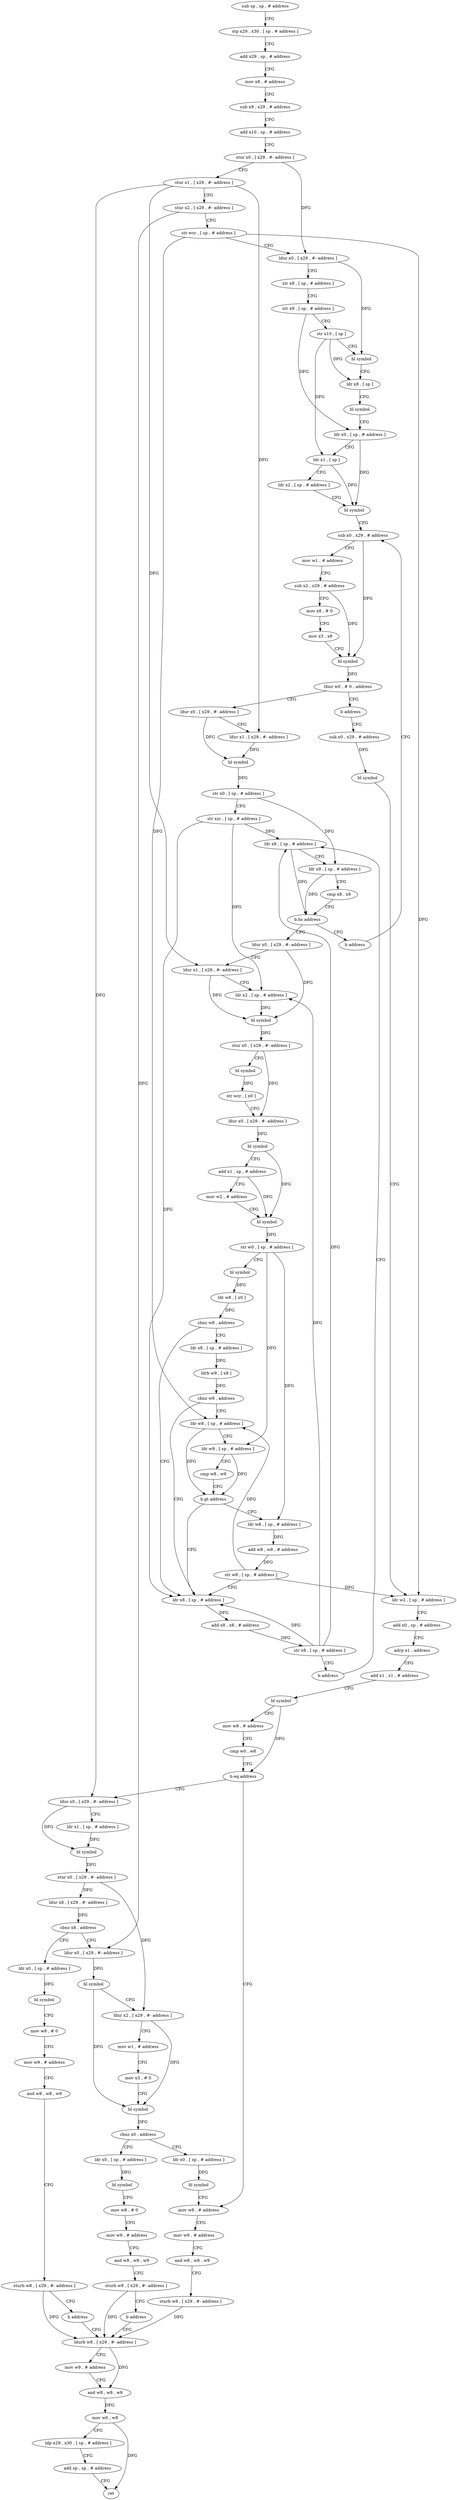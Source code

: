 digraph "func" {
"95676" [label = "sub sp , sp , # address" ]
"95680" [label = "stp x29 , x30 , [ sp , # address ]" ]
"95684" [label = "add x29 , sp , # address" ]
"95688" [label = "mov x8 , # address" ]
"95692" [label = "sub x9 , x29 , # address" ]
"95696" [label = "add x10 , sp , # address" ]
"95700" [label = "stur x0 , [ x29 , #- address ]" ]
"95704" [label = "stur x1 , [ x29 , #- address ]" ]
"95708" [label = "stur x2 , [ x29 , #- address ]" ]
"95712" [label = "str wzr , [ sp , # address ]" ]
"95716" [label = "ldur x0 , [ x29 , #- address ]" ]
"95720" [label = "str x8 , [ sp , # address ]" ]
"95724" [label = "str x9 , [ sp , # address ]" ]
"95728" [label = "str x10 , [ sp ]" ]
"95732" [label = "bl symbol" ]
"95736" [label = "ldr x8 , [ sp ]" ]
"95740" [label = "bl symbol" ]
"95744" [label = "ldr x0 , [ sp , # address ]" ]
"95748" [label = "ldr x1 , [ sp ]" ]
"95752" [label = "ldr x2 , [ sp , # address ]" ]
"95756" [label = "bl symbol" ]
"95760" [label = "sub x0 , x29 , # address" ]
"95792" [label = "ldur x0 , [ x29 , #- address ]" ]
"95796" [label = "ldur x1 , [ x29 , #- address ]" ]
"95800" [label = "bl symbol" ]
"95804" [label = "str x0 , [ sp , # address ]" ]
"95808" [label = "str xzr , [ sp , # address ]" ]
"95812" [label = "ldr x8 , [ sp , # address ]" ]
"95788" [label = "b address" ]
"95952" [label = "sub x0 , x29 , # address" ]
"95948" [label = "b address" ]
"95828" [label = "ldur x0 , [ x29 , #- address ]" ]
"95832" [label = "ldur x1 , [ x29 , #- address ]" ]
"95836" [label = "ldr x2 , [ sp , # address ]" ]
"95840" [label = "bl symbol" ]
"95844" [label = "stur x0 , [ x29 , #- address ]" ]
"95848" [label = "bl symbol" ]
"95852" [label = "str wzr , [ x0 ]" ]
"95856" [label = "ldur x0 , [ x29 , #- address ]" ]
"95860" [label = "bl symbol" ]
"95864" [label = "add x1 , sp , # address" ]
"95868" [label = "mov w2 , # address" ]
"95872" [label = "bl symbol" ]
"95876" [label = "str w0 , [ sp , # address ]" ]
"95880" [label = "bl symbol" ]
"95884" [label = "ldr w8 , [ x0 ]" ]
"95888" [label = "cbnz w8 , address" ]
"95932" [label = "ldr x8 , [ sp , # address ]" ]
"95892" [label = "ldr x8 , [ sp , # address ]" ]
"95956" [label = "bl symbol" ]
"95960" [label = "ldr w2 , [ sp , # address ]" ]
"95964" [label = "add x0 , sp , # address" ]
"95968" [label = "adrp x1 , address" ]
"95972" [label = "add x1 , x1 , # address" ]
"95976" [label = "bl symbol" ]
"95980" [label = "mov w8 , # address" ]
"95984" [label = "cmp w0 , w8" ]
"95988" [label = "b.eq address" ]
"96108" [label = "mov w8 , # address" ]
"95992" [label = "ldur x0 , [ x29 , #- address ]" ]
"95764" [label = "mov w1 , # address" ]
"95768" [label = "sub x2 , x29 , # address" ]
"95772" [label = "mov x8 , # 0" ]
"95776" [label = "mov x3 , x8" ]
"95780" [label = "bl symbol" ]
"95784" [label = "tbnz w0 , # 0 , address" ]
"95936" [label = "add x8 , x8 , # address" ]
"95940" [label = "str x8 , [ sp , # address ]" ]
"95944" [label = "b address" ]
"95896" [label = "ldrb w9 , [ x8 ]" ]
"95900" [label = "cbnz w9 , address" ]
"95904" [label = "ldr w8 , [ sp , # address ]" ]
"96112" [label = "mov w9 , # address" ]
"96116" [label = "and w8 , w8 , w9" ]
"96120" [label = "sturb w8 , [ x29 , #- address ]" ]
"96124" [label = "ldurb w8 , [ x29 , #- address ]" ]
"95996" [label = "ldr x1 , [ sp , # address ]" ]
"96000" [label = "bl symbol" ]
"96004" [label = "stur x0 , [ x29 , #- address ]" ]
"96008" [label = "ldur x8 , [ x29 , #- address ]" ]
"96012" [label = "cbnz x8 , address" ]
"96044" [label = "ldur x0 , [ x29 , #- address ]" ]
"96016" [label = "ldr x0 , [ sp , # address ]" ]
"95816" [label = "ldr x9 , [ sp , # address ]" ]
"95820" [label = "cmp x8 , x9" ]
"95824" [label = "b.hs address" ]
"95908" [label = "ldr w9 , [ sp , # address ]" ]
"95912" [label = "cmp w8 , w9" ]
"95916" [label = "b.gt address" ]
"95920" [label = "ldr w8 , [ sp , # address ]" ]
"96048" [label = "bl symbol" ]
"96052" [label = "ldur x2 , [ x29 , #- address ]" ]
"96056" [label = "mov w1 , # address" ]
"96060" [label = "mov x3 , # 0" ]
"96064" [label = "bl symbol" ]
"96068" [label = "cbnz x0 , address" ]
"96100" [label = "ldr x0 , [ sp , # address ]" ]
"96072" [label = "ldr x0 , [ sp , # address ]" ]
"96020" [label = "bl symbol" ]
"96024" [label = "mov w8 , # 0" ]
"96028" [label = "mov w9 , # address" ]
"96032" [label = "and w8 , w8 , w9" ]
"96036" [label = "sturb w8 , [ x29 , #- address ]" ]
"96040" [label = "b address" ]
"95924" [label = "add w8 , w8 , # address" ]
"95928" [label = "str w8 , [ sp , # address ]" ]
"96104" [label = "bl symbol" ]
"96076" [label = "bl symbol" ]
"96080" [label = "mov w8 , # 0" ]
"96084" [label = "mov w9 , # address" ]
"96088" [label = "and w8 , w8 , w9" ]
"96092" [label = "sturb w8 , [ x29 , #- address ]" ]
"96096" [label = "b address" ]
"96128" [label = "mov w9 , # address" ]
"96132" [label = "and w8 , w8 , w9" ]
"96136" [label = "mov w0 , w8" ]
"96140" [label = "ldp x29 , x30 , [ sp , # address ]" ]
"96144" [label = "add sp , sp , # address" ]
"96148" [label = "ret" ]
"95676" -> "95680" [ label = "CFG" ]
"95680" -> "95684" [ label = "CFG" ]
"95684" -> "95688" [ label = "CFG" ]
"95688" -> "95692" [ label = "CFG" ]
"95692" -> "95696" [ label = "CFG" ]
"95696" -> "95700" [ label = "CFG" ]
"95700" -> "95704" [ label = "CFG" ]
"95700" -> "95716" [ label = "DFG" ]
"95704" -> "95708" [ label = "CFG" ]
"95704" -> "95796" [ label = "DFG" ]
"95704" -> "95832" [ label = "DFG" ]
"95704" -> "95992" [ label = "DFG" ]
"95708" -> "95712" [ label = "CFG" ]
"95708" -> "96044" [ label = "DFG" ]
"95712" -> "95716" [ label = "CFG" ]
"95712" -> "95960" [ label = "DFG" ]
"95712" -> "95904" [ label = "DFG" ]
"95716" -> "95720" [ label = "CFG" ]
"95716" -> "95732" [ label = "DFG" ]
"95720" -> "95724" [ label = "CFG" ]
"95724" -> "95728" [ label = "CFG" ]
"95724" -> "95744" [ label = "DFG" ]
"95728" -> "95732" [ label = "CFG" ]
"95728" -> "95736" [ label = "DFG" ]
"95728" -> "95748" [ label = "DFG" ]
"95732" -> "95736" [ label = "CFG" ]
"95736" -> "95740" [ label = "CFG" ]
"95740" -> "95744" [ label = "CFG" ]
"95744" -> "95748" [ label = "CFG" ]
"95744" -> "95756" [ label = "DFG" ]
"95748" -> "95752" [ label = "CFG" ]
"95748" -> "95756" [ label = "DFG" ]
"95752" -> "95756" [ label = "CFG" ]
"95756" -> "95760" [ label = "CFG" ]
"95760" -> "95764" [ label = "CFG" ]
"95760" -> "95780" [ label = "DFG" ]
"95792" -> "95796" [ label = "CFG" ]
"95792" -> "95800" [ label = "DFG" ]
"95796" -> "95800" [ label = "DFG" ]
"95800" -> "95804" [ label = "DFG" ]
"95804" -> "95808" [ label = "CFG" ]
"95804" -> "95816" [ label = "DFG" ]
"95808" -> "95812" [ label = "DFG" ]
"95808" -> "95836" [ label = "DFG" ]
"95808" -> "95932" [ label = "DFG" ]
"95812" -> "95816" [ label = "CFG" ]
"95812" -> "95824" [ label = "DFG" ]
"95788" -> "95952" [ label = "CFG" ]
"95952" -> "95956" [ label = "DFG" ]
"95948" -> "95760" [ label = "CFG" ]
"95828" -> "95832" [ label = "CFG" ]
"95828" -> "95840" [ label = "DFG" ]
"95832" -> "95836" [ label = "CFG" ]
"95832" -> "95840" [ label = "DFG" ]
"95836" -> "95840" [ label = "DFG" ]
"95840" -> "95844" [ label = "DFG" ]
"95844" -> "95848" [ label = "CFG" ]
"95844" -> "95856" [ label = "DFG" ]
"95848" -> "95852" [ label = "DFG" ]
"95852" -> "95856" [ label = "CFG" ]
"95856" -> "95860" [ label = "DFG" ]
"95860" -> "95864" [ label = "CFG" ]
"95860" -> "95872" [ label = "DFG" ]
"95864" -> "95868" [ label = "CFG" ]
"95864" -> "95872" [ label = "DFG" ]
"95868" -> "95872" [ label = "CFG" ]
"95872" -> "95876" [ label = "DFG" ]
"95876" -> "95880" [ label = "CFG" ]
"95876" -> "95908" [ label = "DFG" ]
"95876" -> "95920" [ label = "DFG" ]
"95880" -> "95884" [ label = "DFG" ]
"95884" -> "95888" [ label = "DFG" ]
"95888" -> "95932" [ label = "CFG" ]
"95888" -> "95892" [ label = "CFG" ]
"95932" -> "95936" [ label = "DFG" ]
"95892" -> "95896" [ label = "DFG" ]
"95956" -> "95960" [ label = "CFG" ]
"95960" -> "95964" [ label = "CFG" ]
"95964" -> "95968" [ label = "CFG" ]
"95968" -> "95972" [ label = "CFG" ]
"95972" -> "95976" [ label = "CFG" ]
"95976" -> "95980" [ label = "CFG" ]
"95976" -> "95988" [ label = "DFG" ]
"95980" -> "95984" [ label = "CFG" ]
"95984" -> "95988" [ label = "CFG" ]
"95988" -> "96108" [ label = "CFG" ]
"95988" -> "95992" [ label = "CFG" ]
"96108" -> "96112" [ label = "CFG" ]
"95992" -> "95996" [ label = "CFG" ]
"95992" -> "96000" [ label = "DFG" ]
"95764" -> "95768" [ label = "CFG" ]
"95768" -> "95772" [ label = "CFG" ]
"95768" -> "95780" [ label = "DFG" ]
"95772" -> "95776" [ label = "CFG" ]
"95776" -> "95780" [ label = "CFG" ]
"95780" -> "95784" [ label = "DFG" ]
"95784" -> "95792" [ label = "CFG" ]
"95784" -> "95788" [ label = "CFG" ]
"95936" -> "95940" [ label = "DFG" ]
"95940" -> "95944" [ label = "CFG" ]
"95940" -> "95812" [ label = "DFG" ]
"95940" -> "95836" [ label = "DFG" ]
"95940" -> "95932" [ label = "DFG" ]
"95944" -> "95812" [ label = "CFG" ]
"95896" -> "95900" [ label = "DFG" ]
"95900" -> "95932" [ label = "CFG" ]
"95900" -> "95904" [ label = "CFG" ]
"95904" -> "95908" [ label = "CFG" ]
"95904" -> "95916" [ label = "DFG" ]
"96112" -> "96116" [ label = "CFG" ]
"96116" -> "96120" [ label = "CFG" ]
"96120" -> "96124" [ label = "DFG" ]
"96124" -> "96128" [ label = "CFG" ]
"96124" -> "96132" [ label = "DFG" ]
"95996" -> "96000" [ label = "DFG" ]
"96000" -> "96004" [ label = "DFG" ]
"96004" -> "96008" [ label = "DFG" ]
"96004" -> "96052" [ label = "DFG" ]
"96008" -> "96012" [ label = "DFG" ]
"96012" -> "96044" [ label = "CFG" ]
"96012" -> "96016" [ label = "CFG" ]
"96044" -> "96048" [ label = "DFG" ]
"96016" -> "96020" [ label = "DFG" ]
"95816" -> "95820" [ label = "CFG" ]
"95816" -> "95824" [ label = "DFG" ]
"95820" -> "95824" [ label = "CFG" ]
"95824" -> "95948" [ label = "CFG" ]
"95824" -> "95828" [ label = "CFG" ]
"95908" -> "95912" [ label = "CFG" ]
"95908" -> "95916" [ label = "DFG" ]
"95912" -> "95916" [ label = "CFG" ]
"95916" -> "95932" [ label = "CFG" ]
"95916" -> "95920" [ label = "CFG" ]
"95920" -> "95924" [ label = "DFG" ]
"96048" -> "96052" [ label = "CFG" ]
"96048" -> "96064" [ label = "DFG" ]
"96052" -> "96056" [ label = "CFG" ]
"96052" -> "96064" [ label = "DFG" ]
"96056" -> "96060" [ label = "CFG" ]
"96060" -> "96064" [ label = "CFG" ]
"96064" -> "96068" [ label = "DFG" ]
"96068" -> "96100" [ label = "CFG" ]
"96068" -> "96072" [ label = "CFG" ]
"96100" -> "96104" [ label = "DFG" ]
"96072" -> "96076" [ label = "DFG" ]
"96020" -> "96024" [ label = "CFG" ]
"96024" -> "96028" [ label = "CFG" ]
"96028" -> "96032" [ label = "CFG" ]
"96032" -> "96036" [ label = "CFG" ]
"96036" -> "96040" [ label = "CFG" ]
"96036" -> "96124" [ label = "DFG" ]
"96040" -> "96124" [ label = "CFG" ]
"95924" -> "95928" [ label = "DFG" ]
"95928" -> "95932" [ label = "CFG" ]
"95928" -> "95960" [ label = "DFG" ]
"95928" -> "95904" [ label = "DFG" ]
"96104" -> "96108" [ label = "CFG" ]
"96076" -> "96080" [ label = "CFG" ]
"96080" -> "96084" [ label = "CFG" ]
"96084" -> "96088" [ label = "CFG" ]
"96088" -> "96092" [ label = "CFG" ]
"96092" -> "96096" [ label = "CFG" ]
"96092" -> "96124" [ label = "DFG" ]
"96096" -> "96124" [ label = "CFG" ]
"96128" -> "96132" [ label = "CFG" ]
"96132" -> "96136" [ label = "DFG" ]
"96136" -> "96140" [ label = "CFG" ]
"96136" -> "96148" [ label = "DFG" ]
"96140" -> "96144" [ label = "CFG" ]
"96144" -> "96148" [ label = "CFG" ]
}
